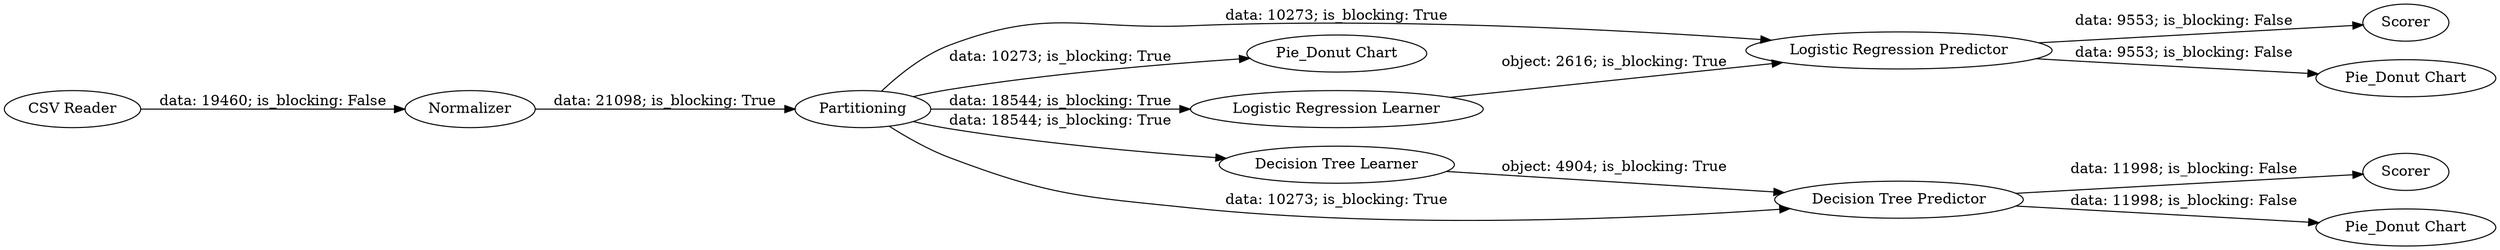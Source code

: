 digraph {
	"-7718956018711807567_5" [label="Logistic Regression Predictor"]
	"-7718956018711807567_6" [label="Pie_Donut Chart"]
	"-7718956018711807567_7" [label=Scorer]
	"-7718956018711807567_4" [label="Logistic Regression Learner"]
	"-7718956018711807567_1" [label="CSV Reader"]
	"-7718956018711807567_2" [label=Normalizer]
	"-7718956018711807567_8" [label="Pie_Donut Chart"]
	"-7718956018711807567_9" [label="Decision Tree Learner"]
	"-7718956018711807567_11" [label=Scorer]
	"-7718956018711807567_3" [label=Partitioning]
	"-7718956018711807567_10" [label="Decision Tree Predictor"]
	"-7718956018711807567_12" [label="Pie_Donut Chart"]
	"-7718956018711807567_3" -> "-7718956018711807567_6" [label="data: 10273; is_blocking: True"]
	"-7718956018711807567_5" -> "-7718956018711807567_7" [label="data: 9553; is_blocking: False"]
	"-7718956018711807567_3" -> "-7718956018711807567_9" [label="data: 18544; is_blocking: True"]
	"-7718956018711807567_3" -> "-7718956018711807567_4" [label="data: 18544; is_blocking: True"]
	"-7718956018711807567_3" -> "-7718956018711807567_5" [label="data: 10273; is_blocking: True"]
	"-7718956018711807567_1" -> "-7718956018711807567_2" [label="data: 19460; is_blocking: False"]
	"-7718956018711807567_3" -> "-7718956018711807567_10" [label="data: 10273; is_blocking: True"]
	"-7718956018711807567_10" -> "-7718956018711807567_11" [label="data: 11998; is_blocking: False"]
	"-7718956018711807567_5" -> "-7718956018711807567_8" [label="data: 9553; is_blocking: False"]
	"-7718956018711807567_10" -> "-7718956018711807567_12" [label="data: 11998; is_blocking: False"]
	"-7718956018711807567_4" -> "-7718956018711807567_5" [label="object: 2616; is_blocking: True"]
	"-7718956018711807567_9" -> "-7718956018711807567_10" [label="object: 4904; is_blocking: True"]
	"-7718956018711807567_2" -> "-7718956018711807567_3" [label="data: 21098; is_blocking: True"]
	rankdir=LR
}
